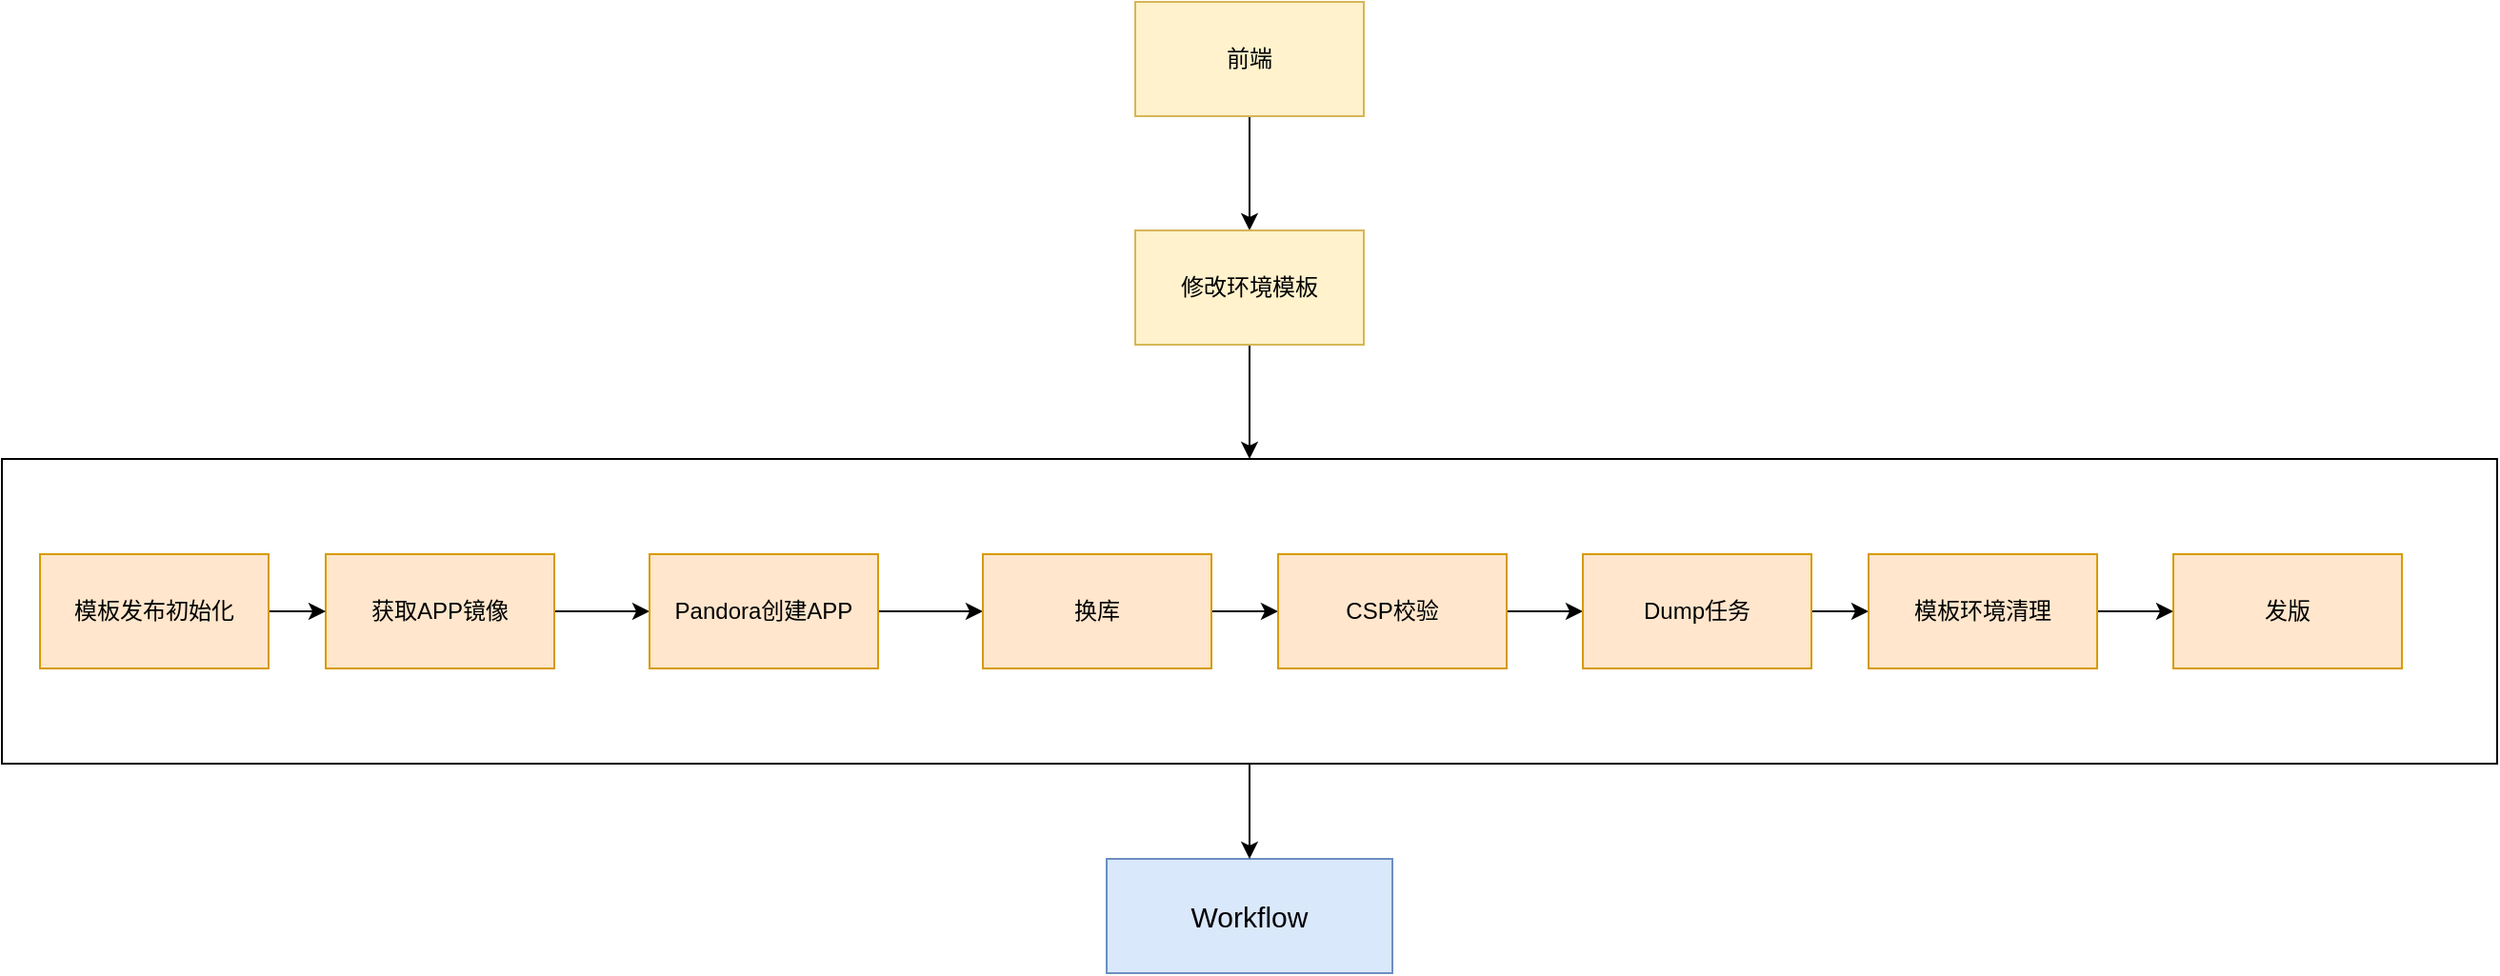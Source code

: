 <mxfile version="21.1.9" type="github">
  <diagram name="Page-1" id="Yryssm5vQ5cDBSYDa8HQ">
    <mxGraphModel dx="2440" dy="1955" grid="1" gridSize="10" guides="1" tooltips="1" connect="1" arrows="1" fold="1" page="1" pageScale="1" pageWidth="850" pageHeight="1100" math="0" shadow="0">
      <root>
        <mxCell id="0" />
        <mxCell id="1" parent="0" />
        <mxCell id="QmPXZYWLmJcXy5VNLuwl-1" value="&lt;font style=&quot;font-size: 15px;&quot;&gt;Workflow&lt;/font&gt;" style="rounded=0;whiteSpace=wrap;html=1;fillColor=#dae8fc;strokeColor=#6c8ebf;" vertex="1" parent="1">
          <mxGeometry x="490" y="340" width="150" height="60" as="geometry" />
        </mxCell>
        <mxCell id="QmPXZYWLmJcXy5VNLuwl-10" value="" style="edgeStyle=orthogonalEdgeStyle;rounded=0;orthogonalLoop=1;jettySize=auto;html=1;" edge="1" parent="1" source="QmPXZYWLmJcXy5VNLuwl-2" target="QmPXZYWLmJcXy5VNLuwl-4">
          <mxGeometry relative="1" as="geometry" />
        </mxCell>
        <mxCell id="QmPXZYWLmJcXy5VNLuwl-2" value="获取APP镜像" style="rounded=0;whiteSpace=wrap;html=1;fillColor=#ffe6cc;strokeColor=#d79b00;" vertex="1" parent="1">
          <mxGeometry x="80" y="180" width="120" height="60" as="geometry" />
        </mxCell>
        <mxCell id="QmPXZYWLmJcXy5VNLuwl-9" value="" style="edgeStyle=orthogonalEdgeStyle;rounded=0;orthogonalLoop=1;jettySize=auto;html=1;" edge="1" parent="1" source="QmPXZYWLmJcXy5VNLuwl-3" target="QmPXZYWLmJcXy5VNLuwl-2">
          <mxGeometry relative="1" as="geometry" />
        </mxCell>
        <mxCell id="QmPXZYWLmJcXy5VNLuwl-3" value="模板发布初始化" style="rounded=0;whiteSpace=wrap;html=1;fillColor=#ffe6cc;strokeColor=#d79b00;" vertex="1" parent="1">
          <mxGeometry x="-70" y="180" width="120" height="60" as="geometry" />
        </mxCell>
        <mxCell id="QmPXZYWLmJcXy5VNLuwl-11" value="" style="edgeStyle=orthogonalEdgeStyle;rounded=0;orthogonalLoop=1;jettySize=auto;html=1;" edge="1" parent="1" source="QmPXZYWLmJcXy5VNLuwl-4" target="QmPXZYWLmJcXy5VNLuwl-5">
          <mxGeometry relative="1" as="geometry" />
        </mxCell>
        <mxCell id="QmPXZYWLmJcXy5VNLuwl-4" value="Pandora创建APP" style="rounded=0;whiteSpace=wrap;html=1;fillColor=#ffe6cc;strokeColor=#d79b00;" vertex="1" parent="1">
          <mxGeometry x="250" y="180" width="120" height="60" as="geometry" />
        </mxCell>
        <mxCell id="QmPXZYWLmJcXy5VNLuwl-12" value="" style="edgeStyle=orthogonalEdgeStyle;rounded=0;orthogonalLoop=1;jettySize=auto;html=1;" edge="1" parent="1" source="QmPXZYWLmJcXy5VNLuwl-5" target="QmPXZYWLmJcXy5VNLuwl-6">
          <mxGeometry relative="1" as="geometry" />
        </mxCell>
        <mxCell id="QmPXZYWLmJcXy5VNLuwl-5" value="换库" style="rounded=0;whiteSpace=wrap;html=1;fillColor=#ffe6cc;strokeColor=#d79b00;" vertex="1" parent="1">
          <mxGeometry x="425" y="180" width="120" height="60" as="geometry" />
        </mxCell>
        <mxCell id="QmPXZYWLmJcXy5VNLuwl-13" value="" style="edgeStyle=orthogonalEdgeStyle;rounded=0;orthogonalLoop=1;jettySize=auto;html=1;" edge="1" parent="1" source="QmPXZYWLmJcXy5VNLuwl-6" target="QmPXZYWLmJcXy5VNLuwl-7">
          <mxGeometry relative="1" as="geometry" />
        </mxCell>
        <mxCell id="QmPXZYWLmJcXy5VNLuwl-6" value="CSP校验" style="rounded=0;whiteSpace=wrap;html=1;fillColor=#ffe6cc;strokeColor=#d79b00;" vertex="1" parent="1">
          <mxGeometry x="580" y="180" width="120" height="60" as="geometry" />
        </mxCell>
        <mxCell id="QmPXZYWLmJcXy5VNLuwl-23" value="" style="edgeStyle=orthogonalEdgeStyle;rounded=0;orthogonalLoop=1;jettySize=auto;html=1;" edge="1" parent="1" source="QmPXZYWLmJcXy5VNLuwl-7" target="QmPXZYWLmJcXy5VNLuwl-20">
          <mxGeometry relative="1" as="geometry" />
        </mxCell>
        <mxCell id="QmPXZYWLmJcXy5VNLuwl-7" value="Dump任务" style="rounded=0;whiteSpace=wrap;html=1;fillColor=#ffe6cc;strokeColor=#d79b00;" vertex="1" parent="1">
          <mxGeometry x="740" y="180" width="120" height="60" as="geometry" />
        </mxCell>
        <mxCell id="QmPXZYWLmJcXy5VNLuwl-15" value="" style="edgeStyle=orthogonalEdgeStyle;rounded=0;orthogonalLoop=1;jettySize=auto;html=1;" edge="1" parent="1" source="QmPXZYWLmJcXy5VNLuwl-14" target="QmPXZYWLmJcXy5VNLuwl-1">
          <mxGeometry relative="1" as="geometry" />
        </mxCell>
        <mxCell id="QmPXZYWLmJcXy5VNLuwl-14" value="" style="rounded=0;whiteSpace=wrap;html=1;fillColor=none;" vertex="1" parent="1">
          <mxGeometry x="-90" y="130" width="1310" height="160" as="geometry" />
        </mxCell>
        <mxCell id="QmPXZYWLmJcXy5VNLuwl-18" value="" style="edgeStyle=orthogonalEdgeStyle;rounded=0;orthogonalLoop=1;jettySize=auto;html=1;" edge="1" parent="1" source="QmPXZYWLmJcXy5VNLuwl-16" target="QmPXZYWLmJcXy5VNLuwl-17">
          <mxGeometry relative="1" as="geometry" />
        </mxCell>
        <mxCell id="QmPXZYWLmJcXy5VNLuwl-16" value="前端" style="rounded=0;whiteSpace=wrap;html=1;fillColor=#fff2cc;strokeColor=#d6b656;" vertex="1" parent="1">
          <mxGeometry x="505" y="-110" width="120" height="60" as="geometry" />
        </mxCell>
        <mxCell id="QmPXZYWLmJcXy5VNLuwl-19" value="" style="edgeStyle=orthogonalEdgeStyle;rounded=0;orthogonalLoop=1;jettySize=auto;html=1;" edge="1" parent="1" source="QmPXZYWLmJcXy5VNLuwl-17" target="QmPXZYWLmJcXy5VNLuwl-14">
          <mxGeometry relative="1" as="geometry" />
        </mxCell>
        <mxCell id="QmPXZYWLmJcXy5VNLuwl-17" value="修改环境模板" style="rounded=0;whiteSpace=wrap;html=1;fillColor=#fff2cc;strokeColor=#d6b656;" vertex="1" parent="1">
          <mxGeometry x="505" y="10" width="120" height="60" as="geometry" />
        </mxCell>
        <mxCell id="QmPXZYWLmJcXy5VNLuwl-24" value="" style="edgeStyle=orthogonalEdgeStyle;rounded=0;orthogonalLoop=1;jettySize=auto;html=1;" edge="1" parent="1" source="QmPXZYWLmJcXy5VNLuwl-20" target="QmPXZYWLmJcXy5VNLuwl-21">
          <mxGeometry relative="1" as="geometry" />
        </mxCell>
        <mxCell id="QmPXZYWLmJcXy5VNLuwl-20" value="模板环境清理" style="rounded=0;whiteSpace=wrap;html=1;fillColor=#ffe6cc;strokeColor=#d79b00;" vertex="1" parent="1">
          <mxGeometry x="890" y="180" width="120" height="60" as="geometry" />
        </mxCell>
        <mxCell id="QmPXZYWLmJcXy5VNLuwl-21" value="发版" style="rounded=0;whiteSpace=wrap;html=1;fillColor=#ffe6cc;strokeColor=#d79b00;" vertex="1" parent="1">
          <mxGeometry x="1050" y="180" width="120" height="60" as="geometry" />
        </mxCell>
      </root>
    </mxGraphModel>
  </diagram>
</mxfile>
